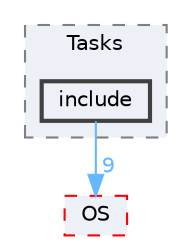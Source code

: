 digraph "src/Tasks/include"
{
 // LATEX_PDF_SIZE
  bgcolor="transparent";
  edge [fontname=Helvetica,fontsize=10,labelfontname=Helvetica,labelfontsize=10];
  node [fontname=Helvetica,fontsize=10,shape=box,height=0.2,width=0.4];
  compound=true
  subgraph clusterdir_15942c16c93f90974604cc5d8cedb2cd {
    graph [ bgcolor="#edf0f7", pencolor="grey50", label="Tasks", fontname=Helvetica,fontsize=10 style="filled,dashed", URL="dir_15942c16c93f90974604cc5d8cedb2cd.html",tooltip=""]
  dir_aa900fc7be02923e44cc72c4e96fd250 [label="include", fillcolor="#edf0f7", color="grey25", style="filled,bold", URL="dir_aa900fc7be02923e44cc72c4e96fd250.html",tooltip=""];
  }
  dir_54f5ad4811a0c3ecf9d1d7b037b5d3a4 [label="OS", fillcolor="#edf0f7", color="red", style="filled,dashed", URL="dir_54f5ad4811a0c3ecf9d1d7b037b5d3a4.html",tooltip=""];
  dir_aa900fc7be02923e44cc72c4e96fd250->dir_54f5ad4811a0c3ecf9d1d7b037b5d3a4 [headlabel="9", labeldistance=1.5 headhref="dir_000002_000003.html" href="dir_000002_000003.html" color="steelblue1" fontcolor="steelblue1"];
}
